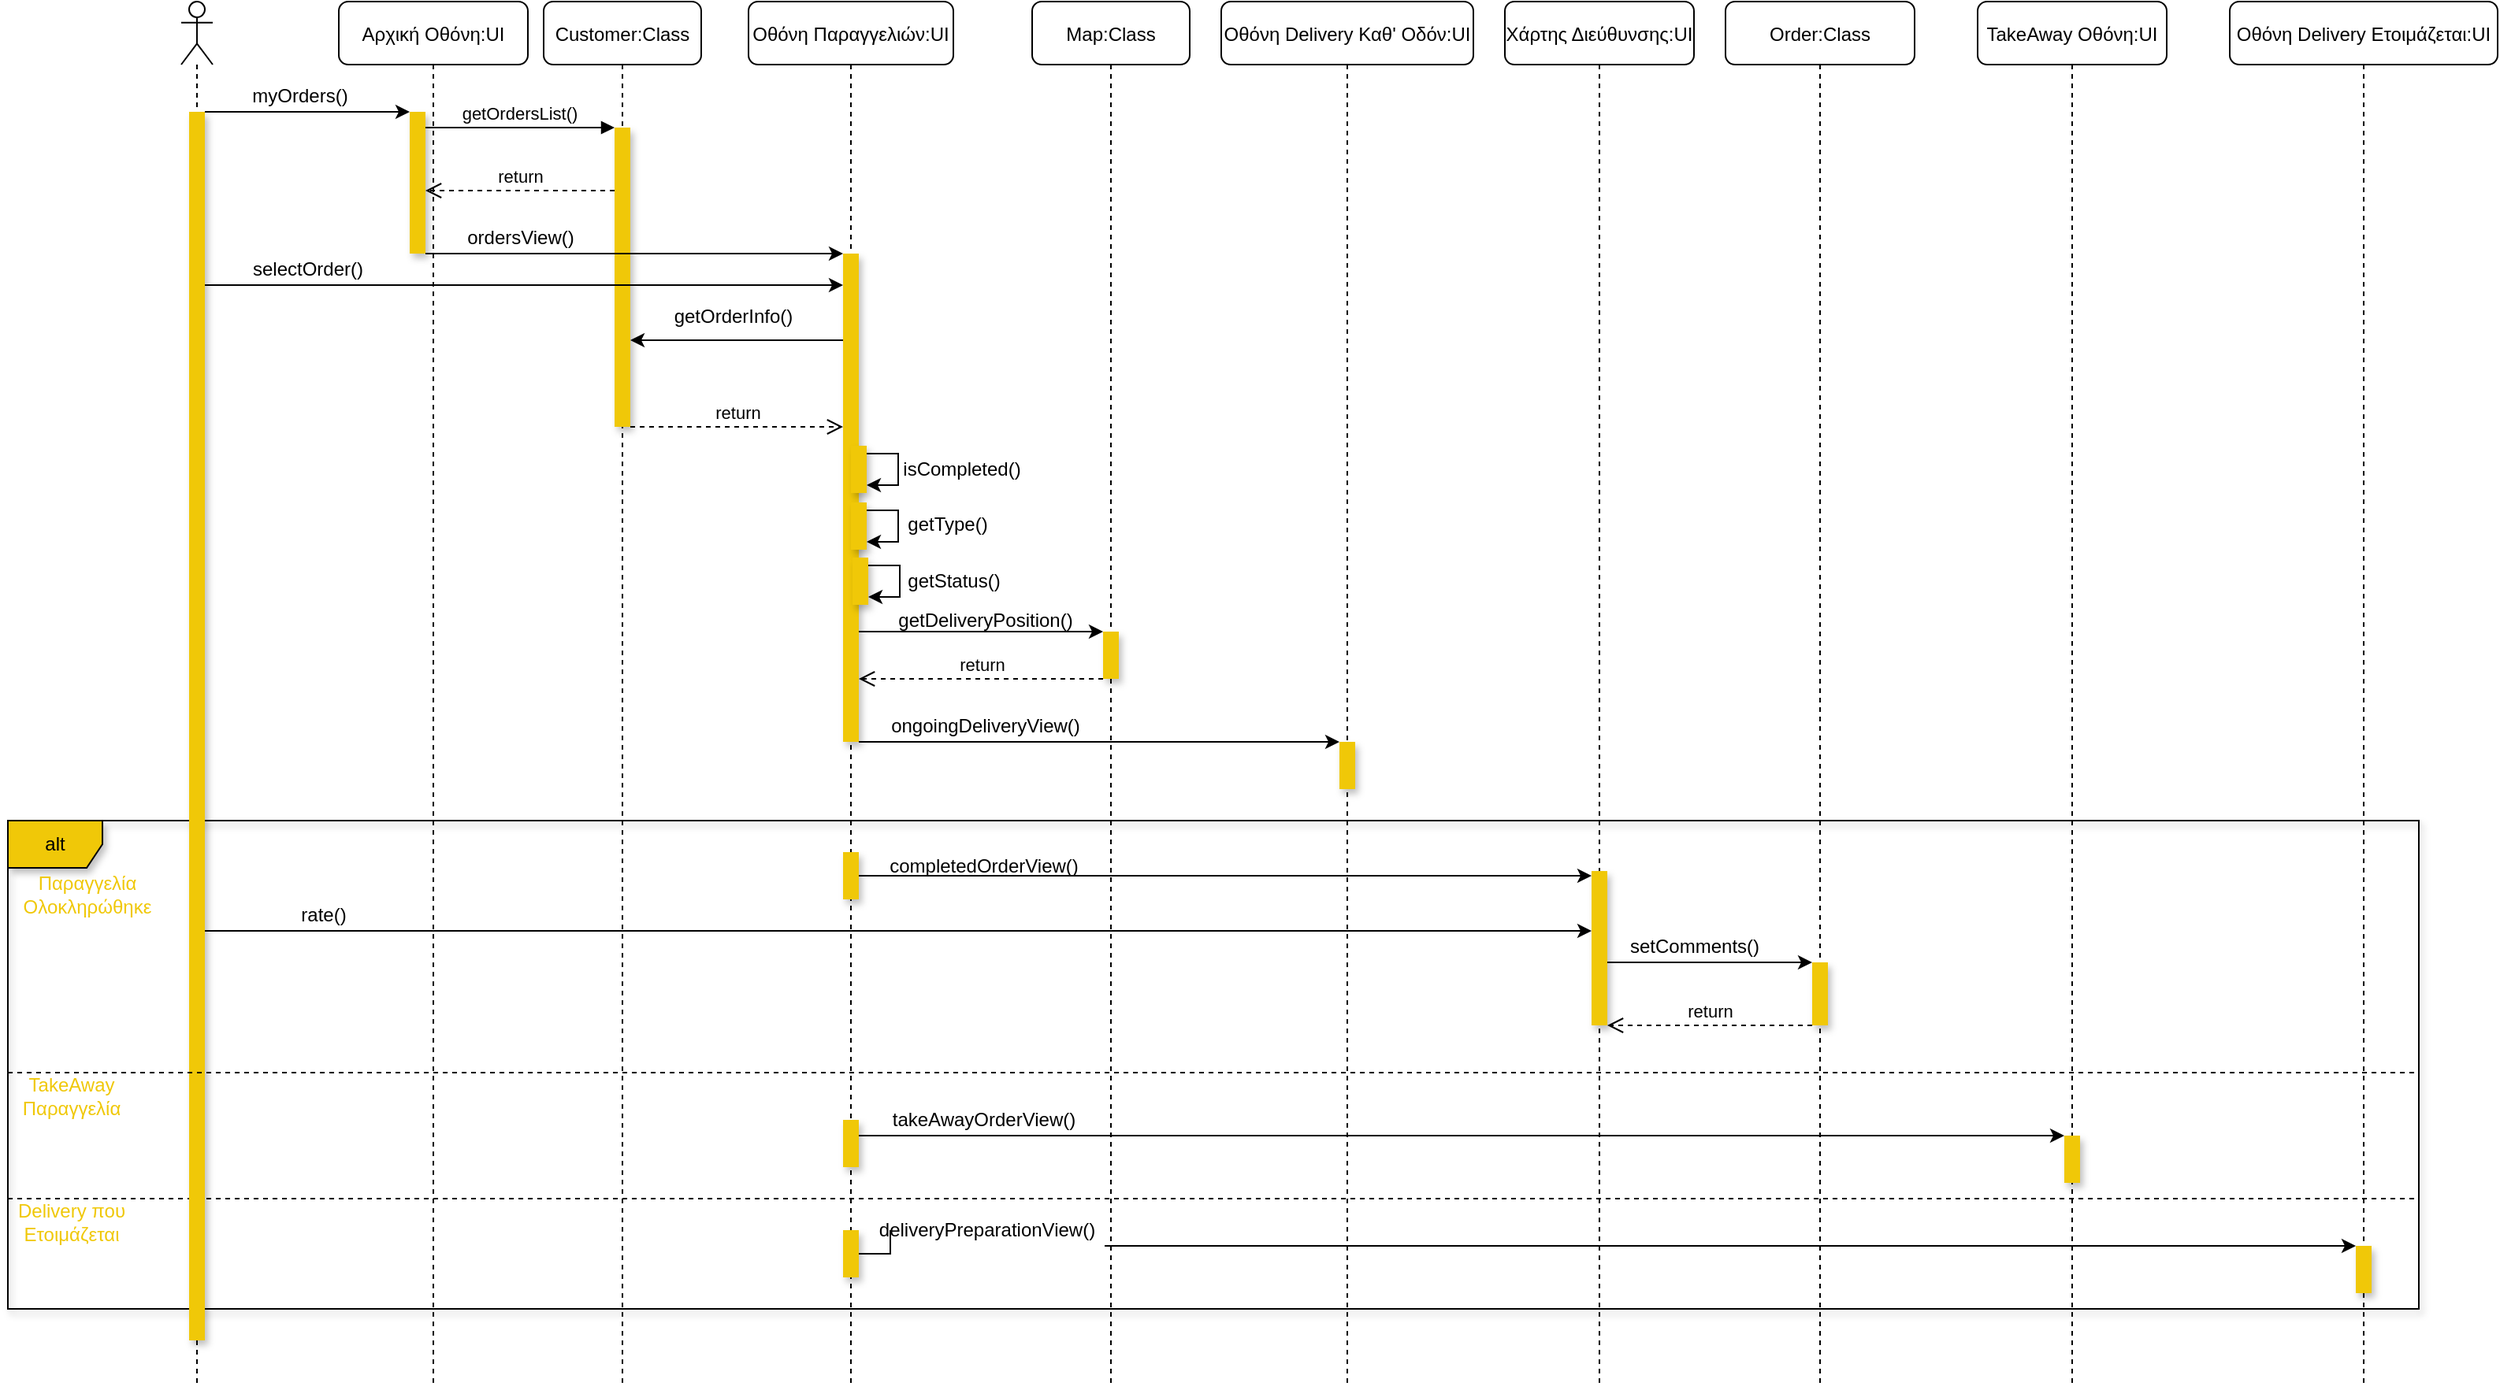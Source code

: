 <mxfile version="18.1.3" type="device"><diagram id="kgpKYQtTHZ0yAKxKKP6v" name="Page-1"><mxGraphModel dx="2170" dy="1158" grid="1" gridSize="10" guides="1" tooltips="1" connect="1" arrows="1" fold="1" page="1" pageScale="1" pageWidth="850" pageHeight="1100" math="0" shadow="0"><root><mxCell id="0"/><mxCell id="1" parent="0"/><mxCell id="2sTib8ojV7En9dP6AmvC-120" value="alt" style="shape=umlFrame;whiteSpace=wrap;html=1;rounded=1;shadow=1;fontColor=#000000;strokeColor=default;fillColor=#F0C808;gradientColor=none;" vertex="1" parent="1"><mxGeometry x="140" y="600" width="1530" height="310" as="geometry"/></mxCell><mxCell id="3nuBFxr9cyL0pnOWT2aG-1" value="Αρχική Οθόνη:UI" style="shape=umlLifeline;perimeter=lifelinePerimeter;container=1;collapsible=0;recursiveResize=0;rounded=1;shadow=0;strokeWidth=1;" parent="1" vertex="1"><mxGeometry x="350" y="80" width="120" height="880" as="geometry"/></mxCell><mxCell id="3nuBFxr9cyL0pnOWT2aG-2" value="" style="points=[];perimeter=orthogonalPerimeter;rounded=0;shadow=1;strokeWidth=1;gradientColor=none;fillColor=#F0C808;strokeColor=none;" parent="3nuBFxr9cyL0pnOWT2aG-1" vertex="1"><mxGeometry x="45" y="70" width="10" height="90" as="geometry"/></mxCell><mxCell id="2sTib8ojV7En9dP6AmvC-14" value="selectOrder()" style="text;html=1;align=center;verticalAlign=middle;resizable=0;points=[];autosize=1;strokeColor=none;fillColor=none;" vertex="1" parent="3nuBFxr9cyL0pnOWT2aG-1"><mxGeometry x="-65" y="160" width="90" height="20" as="geometry"/></mxCell><mxCell id="3nuBFxr9cyL0pnOWT2aG-5" value="Customer:Class" style="shape=umlLifeline;perimeter=lifelinePerimeter;container=1;collapsible=0;recursiveResize=0;rounded=1;shadow=0;strokeWidth=1;" parent="1" vertex="1"><mxGeometry x="480" y="80" width="100" height="880" as="geometry"/></mxCell><mxCell id="3nuBFxr9cyL0pnOWT2aG-6" value="" style="points=[];perimeter=orthogonalPerimeter;rounded=0;shadow=1;strokeWidth=1;fillColor=#F0C808;strokeColor=none;" parent="3nuBFxr9cyL0pnOWT2aG-5" vertex="1"><mxGeometry x="45" y="80" width="10" height="190" as="geometry"/></mxCell><mxCell id="2sTib8ojV7En9dP6AmvC-147" value="" style="endArrow=none;dashed=1;html=1;rounded=0;fontColor=#000000;" edge="1" parent="3nuBFxr9cyL0pnOWT2aG-5"><mxGeometry width="50" height="50" relative="1" as="geometry"><mxPoint x="-340" y="760" as="sourcePoint"/><mxPoint x="1190" y="760" as="targetPoint"/></mxGeometry></mxCell><mxCell id="3nuBFxr9cyL0pnOWT2aG-8" value="getOrdersList()" style="verticalAlign=bottom;endArrow=block;entryX=0;entryY=0;shadow=0;strokeWidth=1;" parent="1" source="3nuBFxr9cyL0pnOWT2aG-2" target="3nuBFxr9cyL0pnOWT2aG-6" edge="1"><mxGeometry relative="1" as="geometry"><mxPoint x="275" y="160" as="sourcePoint"/></mxGeometry></mxCell><mxCell id="2sTib8ojV7En9dP6AmvC-1" value="" style="shape=umlLifeline;participant=umlActor;perimeter=lifelinePerimeter;whiteSpace=wrap;html=1;container=1;collapsible=0;recursiveResize=0;verticalAlign=top;spacingTop=36;outlineConnect=0;" vertex="1" parent="1"><mxGeometry x="250" y="80" width="20" height="880" as="geometry"/></mxCell><mxCell id="2sTib8ojV7En9dP6AmvC-2" value="" style="html=1;points=[];perimeter=orthogonalPerimeter;fillColor=#F0C808;strokeColor=none;shadow=1;" vertex="1" parent="2sTib8ojV7En9dP6AmvC-1"><mxGeometry x="5" y="70" width="10" height="780" as="geometry"/></mxCell><mxCell id="2sTib8ojV7En9dP6AmvC-3" style="edgeStyle=orthogonalEdgeStyle;rounded=0;orthogonalLoop=1;jettySize=auto;html=1;" edge="1" parent="1" source="2sTib8ojV7En9dP6AmvC-2" target="3nuBFxr9cyL0pnOWT2aG-2"><mxGeometry relative="1" as="geometry"><Array as="points"><mxPoint x="350" y="150"/><mxPoint x="350" y="150"/></Array></mxGeometry></mxCell><mxCell id="2sTib8ojV7En9dP6AmvC-4" value="myOrders()" style="text;html=1;align=center;verticalAlign=middle;resizable=0;points=[];autosize=1;strokeColor=none;fillColor=none;" vertex="1" parent="1"><mxGeometry x="285" y="130" width="80" height="20" as="geometry"/></mxCell><mxCell id="2sTib8ojV7En9dP6AmvC-8" value="return" style="html=1;verticalAlign=bottom;endArrow=open;dashed=1;endSize=8;rounded=0;" edge="1" parent="1" source="3nuBFxr9cyL0pnOWT2aG-6" target="3nuBFxr9cyL0pnOWT2aG-2"><mxGeometry relative="1" as="geometry"><mxPoint x="590" y="210" as="sourcePoint"/><mxPoint x="510" y="210" as="targetPoint"/><Array as="points"><mxPoint x="460" y="200"/></Array></mxGeometry></mxCell><mxCell id="2sTib8ojV7En9dP6AmvC-9" value="Οθόνη Παραγγελιών:UI" style="shape=umlLifeline;perimeter=lifelinePerimeter;container=1;collapsible=0;recursiveResize=0;rounded=1;shadow=0;strokeWidth=1;" vertex="1" parent="1"><mxGeometry x="610" y="80" width="130" height="880" as="geometry"/></mxCell><mxCell id="2sTib8ojV7En9dP6AmvC-10" value="" style="points=[];perimeter=orthogonalPerimeter;rounded=0;shadow=1;strokeWidth=1;fillColor=#F0C808;strokeColor=none;" vertex="1" parent="2sTib8ojV7En9dP6AmvC-9"><mxGeometry x="60" y="160" width="10" height="310" as="geometry"/></mxCell><mxCell id="2sTib8ojV7En9dP6AmvC-103" value="" style="points=[];perimeter=orthogonalPerimeter;rounded=0;shadow=1;strokeWidth=1;fillColor=#F0C808;strokeColor=none;" vertex="1" parent="2sTib8ojV7En9dP6AmvC-9"><mxGeometry x="65" y="282" width="10" height="30" as="geometry"/></mxCell><mxCell id="2sTib8ojV7En9dP6AmvC-105" style="edgeStyle=orthogonalEdgeStyle;rounded=0;orthogonalLoop=1;jettySize=auto;html=1;fontColor=#000000;" edge="1" parent="2sTib8ojV7En9dP6AmvC-9" source="2sTib8ojV7En9dP6AmvC-103" target="2sTib8ojV7En9dP6AmvC-103"><mxGeometry relative="1" as="geometry"/></mxCell><mxCell id="2sTib8ojV7En9dP6AmvC-106" value="isCompleted()" style="text;html=1;align=center;verticalAlign=middle;resizable=0;points=[];autosize=1;strokeColor=none;fillColor=none;fontColor=#000000;" vertex="1" parent="2sTib8ojV7En9dP6AmvC-9"><mxGeometry x="90" y="287" width="90" height="20" as="geometry"/></mxCell><mxCell id="2sTib8ojV7En9dP6AmvC-123" value="" style="points=[];perimeter=orthogonalPerimeter;rounded=0;shadow=1;strokeWidth=1;fillColor=#F0C808;strokeColor=none;" vertex="1" parent="2sTib8ojV7En9dP6AmvC-9"><mxGeometry x="60" y="540" width="10" height="30" as="geometry"/></mxCell><mxCell id="2sTib8ojV7En9dP6AmvC-139" value="" style="points=[];perimeter=orthogonalPerimeter;rounded=0;shadow=1;strokeWidth=1;fillColor=#F0C808;strokeColor=none;" vertex="1" parent="2sTib8ojV7En9dP6AmvC-9"><mxGeometry x="60" y="710" width="10" height="30" as="geometry"/></mxCell><mxCell id="2sTib8ojV7En9dP6AmvC-149" value="" style="points=[];perimeter=orthogonalPerimeter;rounded=0;shadow=1;strokeWidth=1;fillColor=#F0C808;strokeColor=none;" vertex="1" parent="2sTib8ojV7En9dP6AmvC-9"><mxGeometry x="60" y="780" width="10" height="30" as="geometry"/></mxCell><mxCell id="2sTib8ojV7En9dP6AmvC-11" style="edgeStyle=orthogonalEdgeStyle;rounded=0;orthogonalLoop=1;jettySize=auto;html=1;" edge="1" parent="1" source="3nuBFxr9cyL0pnOWT2aG-2" target="2sTib8ojV7En9dP6AmvC-10"><mxGeometry relative="1" as="geometry"><Array as="points"><mxPoint x="470" y="240"/><mxPoint x="470" y="240"/></Array></mxGeometry></mxCell><mxCell id="2sTib8ojV7En9dP6AmvC-12" value="ordersView()" style="text;html=1;align=center;verticalAlign=middle;resizable=0;points=[];autosize=1;strokeColor=none;fillColor=none;" vertex="1" parent="1"><mxGeometry x="425" y="220" width="80" height="20" as="geometry"/></mxCell><mxCell id="2sTib8ojV7En9dP6AmvC-13" style="edgeStyle=orthogonalEdgeStyle;rounded=0;orthogonalLoop=1;jettySize=auto;html=1;" edge="1" parent="1" source="2sTib8ojV7En9dP6AmvC-2" target="2sTib8ojV7En9dP6AmvC-10"><mxGeometry relative="1" as="geometry"><Array as="points"><mxPoint x="560" y="260"/><mxPoint x="560" y="260"/></Array></mxGeometry></mxCell><mxCell id="2sTib8ojV7En9dP6AmvC-33" value="Map:Class" style="shape=umlLifeline;perimeter=lifelinePerimeter;container=1;collapsible=0;recursiveResize=0;rounded=1;shadow=0;strokeWidth=1;" vertex="1" parent="1"><mxGeometry x="790" y="80" width="100" height="880" as="geometry"/></mxCell><mxCell id="2sTib8ojV7En9dP6AmvC-34" value="" style="points=[];perimeter=orthogonalPerimeter;rounded=0;shadow=1;strokeWidth=1;fillColor=#F0C808;strokeColor=none;" vertex="1" parent="2sTib8ojV7En9dP6AmvC-33"><mxGeometry x="45" y="400" width="10" height="30" as="geometry"/></mxCell><mxCell id="2sTib8ojV7En9dP6AmvC-40" value="Οθόνη Delivery Καθ' Οδόν:UI" style="shape=umlLifeline;perimeter=lifelinePerimeter;container=1;collapsible=0;recursiveResize=0;rounded=1;shadow=0;strokeWidth=1;" vertex="1" parent="1"><mxGeometry x="910" y="80" width="160" height="880" as="geometry"/></mxCell><mxCell id="2sTib8ojV7En9dP6AmvC-41" value="" style="points=[];perimeter=orthogonalPerimeter;rounded=0;shadow=1;strokeWidth=1;fillColor=#F0C808;strokeColor=none;" vertex="1" parent="2sTib8ojV7En9dP6AmvC-40"><mxGeometry x="75" y="470" width="10" height="30" as="geometry"/></mxCell><mxCell id="2sTib8ojV7En9dP6AmvC-93" style="edgeStyle=orthogonalEdgeStyle;rounded=0;orthogonalLoop=1;jettySize=auto;html=1;fontColor=#000000;" edge="1" parent="1" source="2sTib8ojV7En9dP6AmvC-10" target="3nuBFxr9cyL0pnOWT2aG-6"><mxGeometry relative="1" as="geometry"><Array as="points"><mxPoint x="590" y="295"/><mxPoint x="590" y="295"/></Array></mxGeometry></mxCell><mxCell id="2sTib8ojV7En9dP6AmvC-94" value="getOrderInfo()" style="text;html=1;align=center;verticalAlign=middle;resizable=0;points=[];autosize=1;strokeColor=none;fillColor=none;fontColor=#000000;" vertex="1" parent="1"><mxGeometry x="555" y="270" width="90" height="20" as="geometry"/></mxCell><mxCell id="2sTib8ojV7En9dP6AmvC-100" value="return" style="html=1;verticalAlign=bottom;endArrow=open;dashed=1;endSize=8;rounded=0;fontColor=#000000;" edge="1" parent="1" source="3nuBFxr9cyL0pnOWT2aG-6" target="2sTib8ojV7En9dP6AmvC-10"><mxGeometry relative="1" as="geometry"><mxPoint x="710" y="360" as="sourcePoint"/><mxPoint x="630" y="360" as="targetPoint"/><Array as="points"><mxPoint x="600" y="350"/></Array></mxGeometry></mxCell><mxCell id="2sTib8ojV7En9dP6AmvC-107" value="" style="points=[];perimeter=orthogonalPerimeter;rounded=0;shadow=1;strokeWidth=1;fillColor=#F0C808;strokeColor=none;" vertex="1" parent="1"><mxGeometry x="675" y="398" width="10" height="30" as="geometry"/></mxCell><mxCell id="2sTib8ojV7En9dP6AmvC-108" style="edgeStyle=orthogonalEdgeStyle;rounded=0;orthogonalLoop=1;jettySize=auto;html=1;fontColor=#000000;" edge="1" parent="1" source="2sTib8ojV7En9dP6AmvC-107" target="2sTib8ojV7En9dP6AmvC-107"><mxGeometry relative="1" as="geometry"/></mxCell><mxCell id="2sTib8ojV7En9dP6AmvC-109" value="getType()" style="text;html=1;align=center;verticalAlign=middle;resizable=0;points=[];autosize=1;strokeColor=none;fillColor=none;fontColor=#000000;" vertex="1" parent="1"><mxGeometry x="701" y="402" width="70" height="20" as="geometry"/></mxCell><mxCell id="2sTib8ojV7En9dP6AmvC-111" value="" style="points=[];perimeter=orthogonalPerimeter;rounded=0;shadow=1;strokeWidth=1;fillColor=#F0C808;strokeColor=none;" vertex="1" parent="1"><mxGeometry x="676" y="433" width="10" height="30" as="geometry"/></mxCell><mxCell id="2sTib8ojV7En9dP6AmvC-112" style="edgeStyle=orthogonalEdgeStyle;rounded=0;orthogonalLoop=1;jettySize=auto;html=1;fontColor=#000000;" edge="1" parent="1" source="2sTib8ojV7En9dP6AmvC-111" target="2sTib8ojV7En9dP6AmvC-111"><mxGeometry relative="1" as="geometry"/></mxCell><mxCell id="2sTib8ojV7En9dP6AmvC-113" value="getStatus()" style="text;html=1;align=center;verticalAlign=middle;resizable=0;points=[];autosize=1;strokeColor=none;fillColor=none;fontColor=#000000;" vertex="1" parent="1"><mxGeometry x="705" y="438" width="70" height="20" as="geometry"/></mxCell><mxCell id="2sTib8ojV7En9dP6AmvC-114" style="edgeStyle=orthogonalEdgeStyle;rounded=0;orthogonalLoop=1;jettySize=auto;html=1;fontColor=#000000;" edge="1" parent="1" source="2sTib8ojV7En9dP6AmvC-10" target="2sTib8ojV7En9dP6AmvC-34"><mxGeometry relative="1" as="geometry"><Array as="points"><mxPoint x="800" y="480"/><mxPoint x="800" y="480"/></Array></mxGeometry></mxCell><mxCell id="2sTib8ojV7En9dP6AmvC-115" value="getDeliveryPosition()" style="text;html=1;align=center;verticalAlign=middle;resizable=0;points=[];autosize=1;strokeColor=none;fillColor=none;fontColor=#000000;" vertex="1" parent="1"><mxGeometry x="695" y="463" width="130" height="20" as="geometry"/></mxCell><mxCell id="2sTib8ojV7En9dP6AmvC-117" value="return" style="html=1;verticalAlign=bottom;endArrow=open;dashed=1;endSize=8;rounded=0;fontColor=#000000;" edge="1" parent="1" source="2sTib8ojV7En9dP6AmvC-34" target="2sTib8ojV7En9dP6AmvC-10"><mxGeometry relative="1" as="geometry"><mxPoint x="800" y="470" as="sourcePoint"/><mxPoint x="720" y="470" as="targetPoint"/><Array as="points"><mxPoint x="750" y="510"/></Array></mxGeometry></mxCell><mxCell id="2sTib8ojV7En9dP6AmvC-118" style="edgeStyle=orthogonalEdgeStyle;rounded=0;orthogonalLoop=1;jettySize=auto;html=1;fontColor=#000000;" edge="1" parent="1" source="2sTib8ojV7En9dP6AmvC-10" target="2sTib8ojV7En9dP6AmvC-41"><mxGeometry relative="1" as="geometry"><Array as="points"><mxPoint x="910" y="550"/><mxPoint x="910" y="550"/></Array></mxGeometry></mxCell><mxCell id="2sTib8ojV7En9dP6AmvC-119" value="ongoingDeliveryView()" style="text;html=1;align=center;verticalAlign=middle;resizable=0;points=[];autosize=1;strokeColor=none;fillColor=none;fontColor=#000000;" vertex="1" parent="1"><mxGeometry x="690" y="530" width="140" height="20" as="geometry"/></mxCell><mxCell id="2sTib8ojV7En9dP6AmvC-124" value="Παραγγελία&lt;br&gt;Ολοκληρώθηκε" style="text;html=1;align=center;verticalAlign=middle;resizable=0;points=[];autosize=1;strokeColor=none;fillColor=none;fontColor=#F0C808;" vertex="1" parent="1"><mxGeometry x="140" y="632" width="100" height="30" as="geometry"/></mxCell><mxCell id="2sTib8ojV7En9dP6AmvC-126" value="Χάρτης Διεύθυνσης:UI" style="shape=umlLifeline;perimeter=lifelinePerimeter;container=1;collapsible=0;recursiveResize=0;rounded=1;shadow=0;strokeWidth=1;" vertex="1" parent="1"><mxGeometry x="1090" y="80" width="120" height="880" as="geometry"/></mxCell><mxCell id="2sTib8ojV7En9dP6AmvC-127" value="" style="points=[];perimeter=orthogonalPerimeter;rounded=0;shadow=1;strokeWidth=1;fillColor=#F0C808;strokeColor=none;" vertex="1" parent="2sTib8ojV7En9dP6AmvC-126"><mxGeometry x="55" y="552" width="10" height="98" as="geometry"/></mxCell><mxCell id="2sTib8ojV7En9dP6AmvC-128" style="edgeStyle=orthogonalEdgeStyle;rounded=0;orthogonalLoop=1;jettySize=auto;html=1;fontColor=#F0C808;" edge="1" parent="1" source="2sTib8ojV7En9dP6AmvC-123" target="2sTib8ojV7En9dP6AmvC-127"><mxGeometry relative="1" as="geometry"><Array as="points"><mxPoint x="1050" y="635"/><mxPoint x="1050" y="635"/></Array></mxGeometry></mxCell><mxCell id="2sTib8ojV7En9dP6AmvC-129" value="&lt;font color=&quot;#000000&quot;&gt;completedOrderView()&lt;/font&gt;" style="text;html=1;align=center;verticalAlign=middle;resizable=0;points=[];autosize=1;strokeColor=none;fillColor=none;fontColor=#F0C808;" vertex="1" parent="1"><mxGeometry x="689" y="619" width="140" height="20" as="geometry"/></mxCell><mxCell id="2sTib8ojV7En9dP6AmvC-130" style="edgeStyle=orthogonalEdgeStyle;rounded=0;orthogonalLoop=1;jettySize=auto;html=1;fontColor=#000000;" edge="1" parent="1" source="2sTib8ojV7En9dP6AmvC-2" target="2sTib8ojV7En9dP6AmvC-127"><mxGeometry relative="1" as="geometry"><Array as="points"><mxPoint x="940" y="670"/><mxPoint x="940" y="670"/></Array></mxGeometry></mxCell><mxCell id="2sTib8ojV7En9dP6AmvC-131" value="rate()" style="text;html=1;align=center;verticalAlign=middle;resizable=0;points=[];autosize=1;strokeColor=none;fillColor=none;fontColor=#000000;" vertex="1" parent="1"><mxGeometry x="320" y="650" width="40" height="20" as="geometry"/></mxCell><mxCell id="2sTib8ojV7En9dP6AmvC-132" value="Order:Class" style="shape=umlLifeline;perimeter=lifelinePerimeter;container=1;collapsible=0;recursiveResize=0;rounded=1;shadow=0;strokeWidth=1;" vertex="1" parent="1"><mxGeometry x="1230" y="80" width="120" height="880" as="geometry"/></mxCell><mxCell id="2sTib8ojV7En9dP6AmvC-133" value="" style="points=[];perimeter=orthogonalPerimeter;rounded=0;shadow=1;strokeWidth=1;fillColor=#F0C808;strokeColor=none;" vertex="1" parent="2sTib8ojV7En9dP6AmvC-132"><mxGeometry x="55" y="610" width="10" height="40" as="geometry"/></mxCell><mxCell id="2sTib8ojV7En9dP6AmvC-134" style="edgeStyle=orthogonalEdgeStyle;rounded=0;orthogonalLoop=1;jettySize=auto;html=1;fontColor=#000000;" edge="1" parent="1" source="2sTib8ojV7En9dP6AmvC-127" target="2sTib8ojV7En9dP6AmvC-133"><mxGeometry relative="1" as="geometry"><Array as="points"><mxPoint x="1250" y="690"/><mxPoint x="1250" y="690"/></Array></mxGeometry></mxCell><mxCell id="2sTib8ojV7En9dP6AmvC-135" value="setComments()" style="text;html=1;align=center;verticalAlign=middle;resizable=0;points=[];autosize=1;strokeColor=none;fillColor=none;fontColor=#000000;" vertex="1" parent="1"><mxGeometry x="1160" y="670" width="100" height="20" as="geometry"/></mxCell><mxCell id="2sTib8ojV7En9dP6AmvC-136" value="return" style="html=1;verticalAlign=bottom;endArrow=open;dashed=1;endSize=8;rounded=0;fontColor=#000000;" edge="1" parent="1" source="2sTib8ojV7En9dP6AmvC-133" target="2sTib8ojV7En9dP6AmvC-127"><mxGeometry relative="1" as="geometry"><mxPoint x="1260" y="740" as="sourcePoint"/><mxPoint x="1180" y="740" as="targetPoint"/><Array as="points"><mxPoint x="1210" y="730"/></Array></mxGeometry></mxCell><mxCell id="2sTib8ojV7En9dP6AmvC-137" value="" style="endArrow=none;dashed=1;html=1;rounded=0;fontColor=#000000;" edge="1" parent="1"><mxGeometry width="50" height="50" relative="1" as="geometry"><mxPoint x="140" y="760" as="sourcePoint"/><mxPoint x="1670" y="760" as="targetPoint"/></mxGeometry></mxCell><mxCell id="2sTib8ojV7En9dP6AmvC-138" value="TakeAway&lt;br&gt;Παραγγελία" style="text;html=1;align=center;verticalAlign=middle;resizable=0;points=[];autosize=1;strokeColor=none;fillColor=none;fontColor=#F0C808;" vertex="1" parent="1"><mxGeometry x="140" y="760" width="80" height="30" as="geometry"/></mxCell><mxCell id="2sTib8ojV7En9dP6AmvC-140" value="TakeAway Οθόνη:UI" style="shape=umlLifeline;perimeter=lifelinePerimeter;container=1;collapsible=0;recursiveResize=0;rounded=1;shadow=0;strokeWidth=1;" vertex="1" parent="1"><mxGeometry x="1390" y="80" width="120" height="880" as="geometry"/></mxCell><mxCell id="2sTib8ojV7En9dP6AmvC-144" value="" style="points=[];perimeter=orthogonalPerimeter;rounded=0;shadow=1;strokeWidth=1;fillColor=#F0C808;strokeColor=none;" vertex="1" parent="2sTib8ojV7En9dP6AmvC-140"><mxGeometry x="55" y="720" width="10" height="30" as="geometry"/></mxCell><mxCell id="2sTib8ojV7En9dP6AmvC-142" value="Oθόνη Delivery Ετοιμάζεται:UI" style="shape=umlLifeline;perimeter=lifelinePerimeter;container=1;collapsible=0;recursiveResize=0;rounded=1;shadow=0;strokeWidth=1;" vertex="1" parent="1"><mxGeometry x="1550" y="80" width="170" height="880" as="geometry"/></mxCell><mxCell id="2sTib8ojV7En9dP6AmvC-150" value="" style="points=[];perimeter=orthogonalPerimeter;rounded=0;shadow=1;strokeWidth=1;fillColor=#F0C808;strokeColor=none;" vertex="1" parent="2sTib8ojV7En9dP6AmvC-142"><mxGeometry x="80" y="790" width="10" height="30" as="geometry"/></mxCell><mxCell id="2sTib8ojV7En9dP6AmvC-145" style="edgeStyle=orthogonalEdgeStyle;rounded=0;orthogonalLoop=1;jettySize=auto;html=1;fontColor=#000000;" edge="1" parent="1" source="2sTib8ojV7En9dP6AmvC-139" target="2sTib8ojV7En9dP6AmvC-144"><mxGeometry relative="1" as="geometry"><Array as="points"><mxPoint x="870" y="800"/><mxPoint x="870" y="800"/></Array></mxGeometry></mxCell><mxCell id="2sTib8ojV7En9dP6AmvC-146" value="takeAwayOrderView()" style="text;html=1;align=center;verticalAlign=middle;resizable=0;points=[];autosize=1;strokeColor=none;fillColor=none;fontColor=#000000;" vertex="1" parent="1"><mxGeometry x="694" y="780" width="130" height="20" as="geometry"/></mxCell><mxCell id="2sTib8ojV7En9dP6AmvC-148" value="Delivery που&lt;br&gt;Ετοιμάζεται" style="text;html=1;align=center;verticalAlign=middle;resizable=0;points=[];autosize=1;strokeColor=none;fillColor=none;fontColor=#F0C808;" vertex="1" parent="1"><mxGeometry x="140" y="840" width="80" height="30" as="geometry"/></mxCell><mxCell id="2sTib8ojV7En9dP6AmvC-151" style="edgeStyle=orthogonalEdgeStyle;rounded=0;orthogonalLoop=1;jettySize=auto;html=1;fontColor=#000000;startArrow=none;" edge="1" parent="1" source="2sTib8ojV7En9dP6AmvC-152" target="2sTib8ojV7En9dP6AmvC-150"><mxGeometry relative="1" as="geometry"><Array as="points"><mxPoint x="1600" y="870"/><mxPoint x="1600" y="870"/></Array></mxGeometry></mxCell><mxCell id="2sTib8ojV7En9dP6AmvC-152" value="deliveryPreparationView()" style="text;html=1;align=center;verticalAlign=middle;resizable=0;points=[];autosize=1;strokeColor=none;fillColor=none;fontColor=#000000;" vertex="1" parent="1"><mxGeometry x="686" y="850" width="150" height="20" as="geometry"/></mxCell><mxCell id="2sTib8ojV7En9dP6AmvC-153" value="" style="edgeStyle=orthogonalEdgeStyle;rounded=0;orthogonalLoop=1;jettySize=auto;html=1;fontColor=#000000;endArrow=none;" edge="1" parent="1" source="2sTib8ojV7En9dP6AmvC-149" target="2sTib8ojV7En9dP6AmvC-152"><mxGeometry relative="1" as="geometry"><mxPoint x="680" y="870" as="sourcePoint"/><mxPoint x="1630" y="870" as="targetPoint"/><Array as="points"/></mxGeometry></mxCell></root></mxGraphModel></diagram></mxfile>